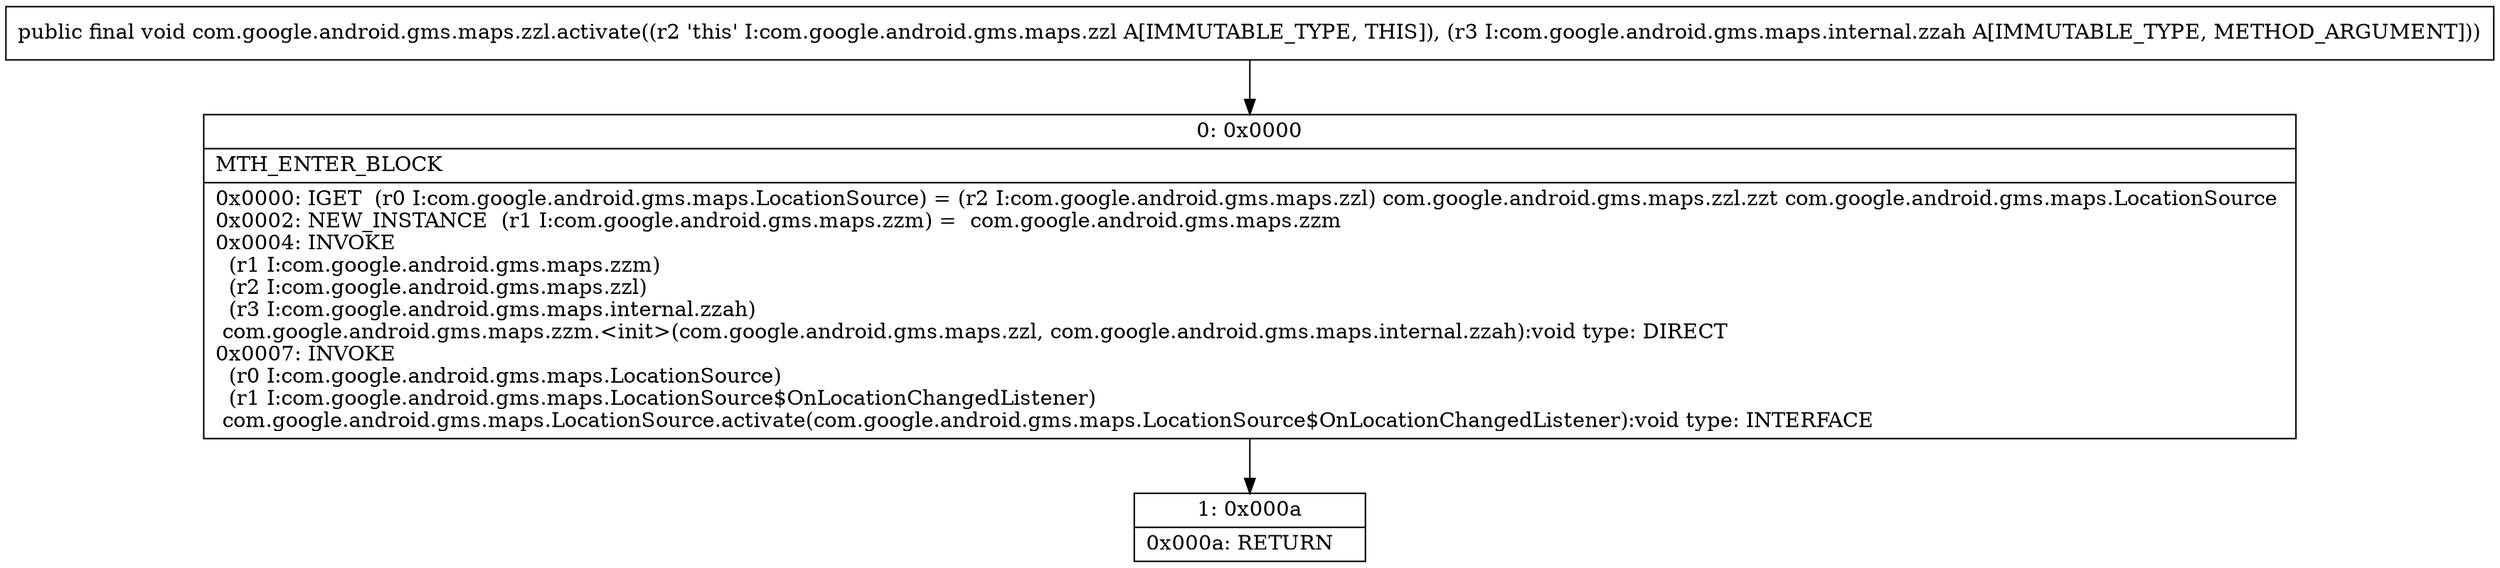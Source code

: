 digraph "CFG forcom.google.android.gms.maps.zzl.activate(Lcom\/google\/android\/gms\/maps\/internal\/zzah;)V" {
Node_0 [shape=record,label="{0\:\ 0x0000|MTH_ENTER_BLOCK\l|0x0000: IGET  (r0 I:com.google.android.gms.maps.LocationSource) = (r2 I:com.google.android.gms.maps.zzl) com.google.android.gms.maps.zzl.zzt com.google.android.gms.maps.LocationSource \l0x0002: NEW_INSTANCE  (r1 I:com.google.android.gms.maps.zzm) =  com.google.android.gms.maps.zzm \l0x0004: INVOKE  \l  (r1 I:com.google.android.gms.maps.zzm)\l  (r2 I:com.google.android.gms.maps.zzl)\l  (r3 I:com.google.android.gms.maps.internal.zzah)\l com.google.android.gms.maps.zzm.\<init\>(com.google.android.gms.maps.zzl, com.google.android.gms.maps.internal.zzah):void type: DIRECT \l0x0007: INVOKE  \l  (r0 I:com.google.android.gms.maps.LocationSource)\l  (r1 I:com.google.android.gms.maps.LocationSource$OnLocationChangedListener)\l com.google.android.gms.maps.LocationSource.activate(com.google.android.gms.maps.LocationSource$OnLocationChangedListener):void type: INTERFACE \l}"];
Node_1 [shape=record,label="{1\:\ 0x000a|0x000a: RETURN   \l}"];
MethodNode[shape=record,label="{public final void com.google.android.gms.maps.zzl.activate((r2 'this' I:com.google.android.gms.maps.zzl A[IMMUTABLE_TYPE, THIS]), (r3 I:com.google.android.gms.maps.internal.zzah A[IMMUTABLE_TYPE, METHOD_ARGUMENT])) }"];
MethodNode -> Node_0;
Node_0 -> Node_1;
}

